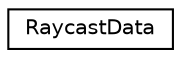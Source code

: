 digraph G
{
  edge [fontname="Helvetica",fontsize="10",labelfontname="Helvetica",labelfontsize="10"];
  node [fontname="Helvetica",fontsize="10",shape=record];
  rankdir=LR;
  Node1 [label="RaycastData",height=0.2,width=0.4,color="black", fillcolor="white", style="filled",URL="$dd/d97/structRaycastData.html"];
}
